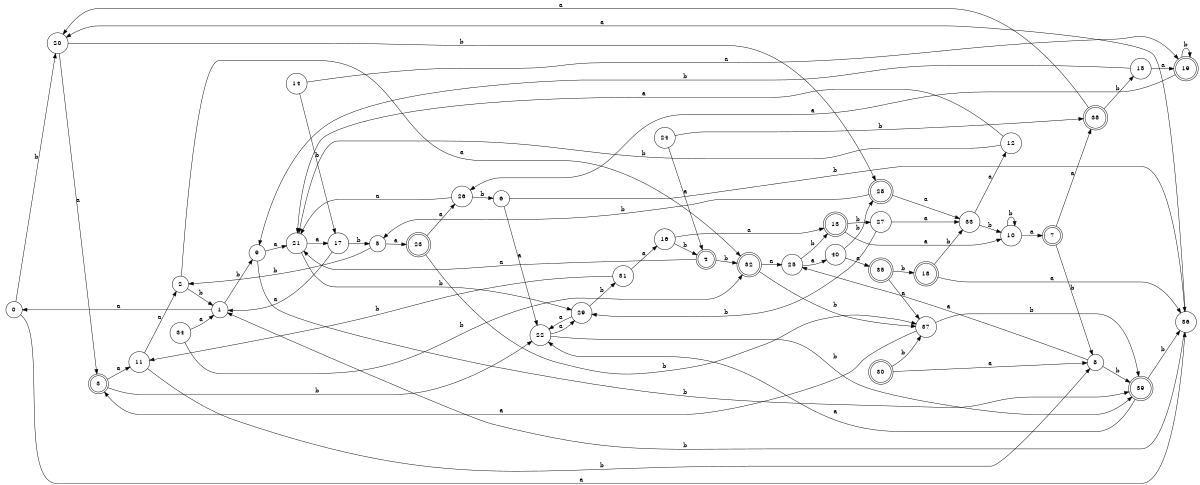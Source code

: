 digraph n33_5 {
__start0 [label="" shape="none"];

rankdir=LR;
size="8,5";

s0 [style="filled", color="black", fillcolor="white" shape="circle", label="0"];
s1 [style="filled", color="black", fillcolor="white" shape="circle", label="1"];
s2 [style="filled", color="black", fillcolor="white" shape="circle", label="2"];
s3 [style="rounded,filled", color="black", fillcolor="white" shape="doublecircle", label="3"];
s4 [style="rounded,filled", color="black", fillcolor="white" shape="doublecircle", label="4"];
s5 [style="filled", color="black", fillcolor="white" shape="circle", label="5"];
s6 [style="filled", color="black", fillcolor="white" shape="circle", label="6"];
s7 [style="rounded,filled", color="black", fillcolor="white" shape="doublecircle", label="7"];
s8 [style="filled", color="black", fillcolor="white" shape="circle", label="8"];
s9 [style="filled", color="black", fillcolor="white" shape="circle", label="9"];
s10 [style="filled", color="black", fillcolor="white" shape="circle", label="10"];
s11 [style="filled", color="black", fillcolor="white" shape="circle", label="11"];
s12 [style="filled", color="black", fillcolor="white" shape="circle", label="12"];
s13 [style="rounded,filled", color="black", fillcolor="white" shape="doublecircle", label="13"];
s14 [style="filled", color="black", fillcolor="white" shape="circle", label="14"];
s15 [style="filled", color="black", fillcolor="white" shape="circle", label="15"];
s16 [style="filled", color="black", fillcolor="white" shape="circle", label="16"];
s17 [style="filled", color="black", fillcolor="white" shape="circle", label="17"];
s18 [style="rounded,filled", color="black", fillcolor="white" shape="doublecircle", label="18"];
s19 [style="rounded,filled", color="black", fillcolor="white" shape="doublecircle", label="19"];
s20 [style="filled", color="black", fillcolor="white" shape="circle", label="20"];
s21 [style="filled", color="black", fillcolor="white" shape="circle", label="21"];
s22 [style="filled", color="black", fillcolor="white" shape="circle", label="22"];
s23 [style="rounded,filled", color="black", fillcolor="white" shape="doublecircle", label="23"];
s24 [style="filled", color="black", fillcolor="white" shape="circle", label="24"];
s25 [style="filled", color="black", fillcolor="white" shape="circle", label="25"];
s26 [style="filled", color="black", fillcolor="white" shape="circle", label="26"];
s27 [style="filled", color="black", fillcolor="white" shape="circle", label="27"];
s28 [style="rounded,filled", color="black", fillcolor="white" shape="doublecircle", label="28"];
s29 [style="filled", color="black", fillcolor="white" shape="circle", label="29"];
s30 [style="rounded,filled", color="black", fillcolor="white" shape="doublecircle", label="30"];
s31 [style="filled", color="black", fillcolor="white" shape="circle", label="31"];
s32 [style="rounded,filled", color="black", fillcolor="white" shape="doublecircle", label="32"];
s33 [style="filled", color="black", fillcolor="white" shape="circle", label="33"];
s34 [style="filled", color="black", fillcolor="white" shape="circle", label="34"];
s35 [style="rounded,filled", color="black", fillcolor="white" shape="doublecircle", label="35"];
s36 [style="filled", color="black", fillcolor="white" shape="circle", label="36"];
s37 [style="filled", color="black", fillcolor="white" shape="circle", label="37"];
s38 [style="rounded,filled", color="black", fillcolor="white" shape="doublecircle", label="38"];
s39 [style="rounded,filled", color="black", fillcolor="white" shape="doublecircle", label="39"];
s40 [style="filled", color="black", fillcolor="white" shape="circle", label="40"];
s0 -> s36 [label="a"];
s0 -> s20 [label="b"];
s1 -> s0 [label="a"];
s1 -> s9 [label="b"];
s2 -> s32 [label="a"];
s2 -> s1 [label="b"];
s3 -> s11 [label="a"];
s3 -> s22 [label="b"];
s4 -> s21 [label="a"];
s4 -> s32 [label="b"];
s5 -> s23 [label="a"];
s5 -> s2 [label="b"];
s6 -> s22 [label="a"];
s6 -> s36 [label="b"];
s7 -> s38 [label="a"];
s7 -> s8 [label="b"];
s8 -> s25 [label="a"];
s8 -> s39 [label="b"];
s9 -> s21 [label="a"];
s9 -> s39 [label="b"];
s10 -> s7 [label="a"];
s10 -> s10 [label="b"];
s11 -> s2 [label="a"];
s11 -> s8 [label="b"];
s12 -> s21 [label="a"];
s12 -> s21 [label="b"];
s13 -> s10 [label="a"];
s13 -> s27 [label="b"];
s14 -> s19 [label="a"];
s14 -> s17 [label="b"];
s15 -> s19 [label="a"];
s15 -> s9 [label="b"];
s16 -> s13 [label="a"];
s16 -> s4 [label="b"];
s17 -> s1 [label="a"];
s17 -> s5 [label="b"];
s18 -> s36 [label="a"];
s18 -> s33 [label="b"];
s19 -> s26 [label="a"];
s19 -> s19 [label="b"];
s20 -> s3 [label="a"];
s20 -> s28 [label="b"];
s21 -> s17 [label="a"];
s21 -> s29 [label="b"];
s22 -> s29 [label="a"];
s22 -> s39 [label="b"];
s23 -> s26 [label="a"];
s23 -> s37 [label="b"];
s24 -> s4 [label="a"];
s24 -> s38 [label="b"];
s25 -> s40 [label="a"];
s25 -> s13 [label="b"];
s26 -> s21 [label="a"];
s26 -> s6 [label="b"];
s27 -> s33 [label="a"];
s27 -> s29 [label="b"];
s28 -> s33 [label="a"];
s28 -> s5 [label="b"];
s29 -> s22 [label="a"];
s29 -> s31 [label="b"];
s30 -> s8 [label="a"];
s30 -> s37 [label="b"];
s31 -> s16 [label="a"];
s31 -> s11 [label="b"];
s32 -> s25 [label="a"];
s32 -> s37 [label="b"];
s33 -> s12 [label="a"];
s33 -> s10 [label="b"];
s34 -> s1 [label="a"];
s34 -> s32 [label="b"];
s35 -> s37 [label="a"];
s35 -> s18 [label="b"];
s36 -> s20 [label="a"];
s36 -> s1 [label="b"];
s37 -> s3 [label="a"];
s37 -> s39 [label="b"];
s38 -> s20 [label="a"];
s38 -> s15 [label="b"];
s39 -> s22 [label="a"];
s39 -> s36 [label="b"];
s40 -> s35 [label="a"];
s40 -> s28 [label="b"];

}